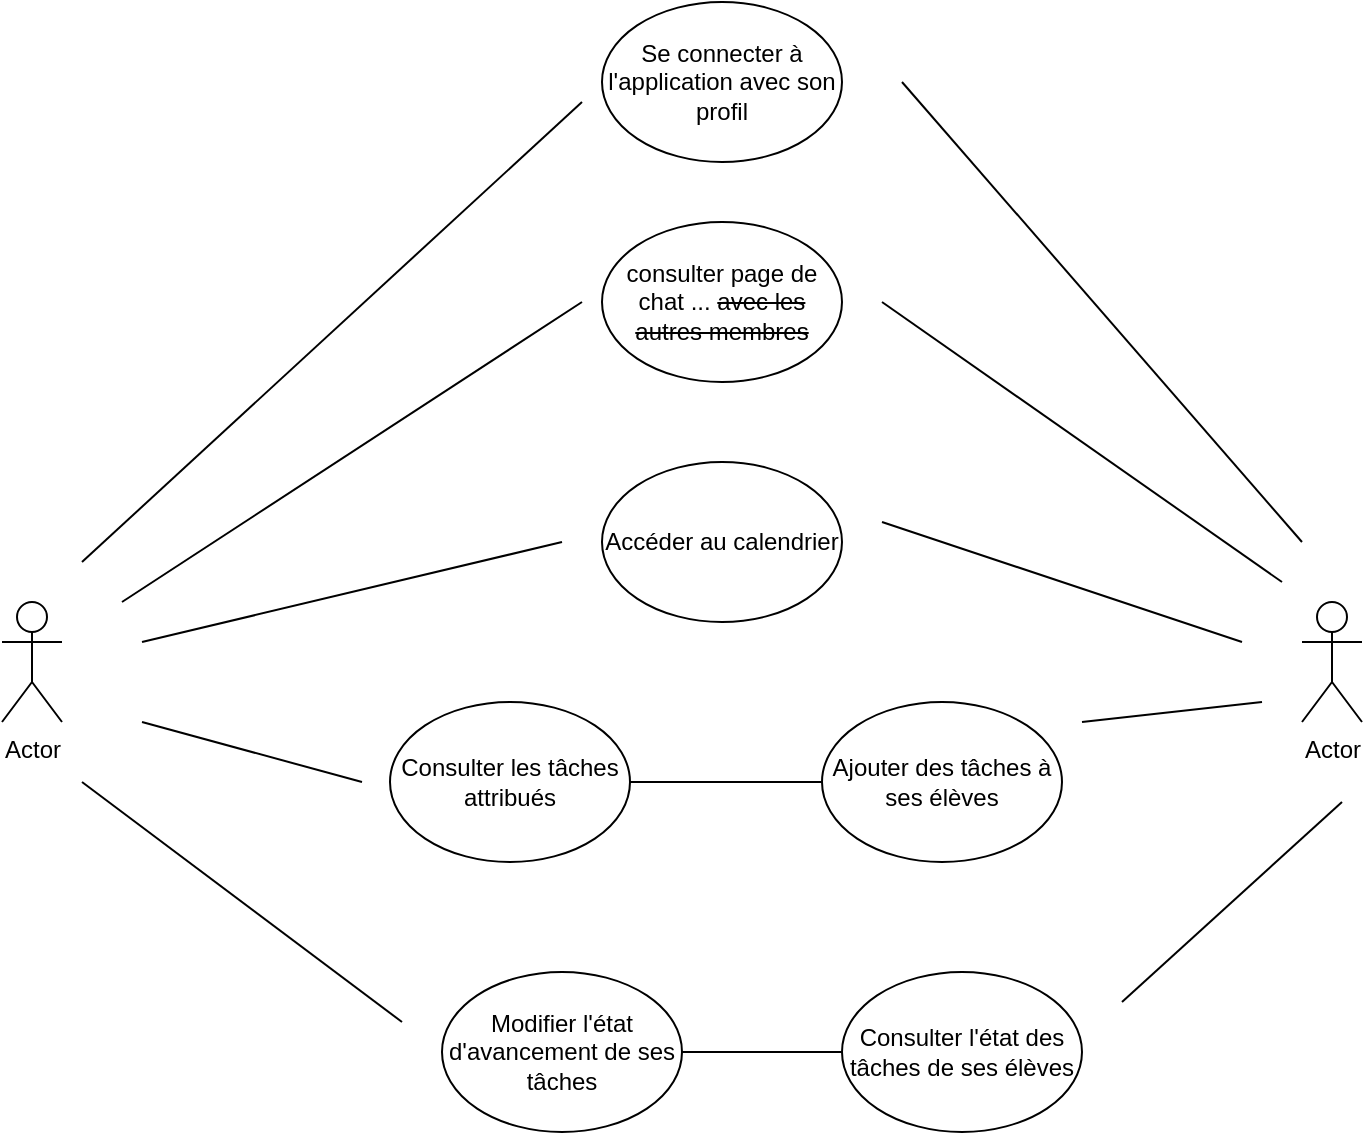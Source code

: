 <mxfile version="16.6.6" type="github">
  <diagram id="mIrYiXD2yhWdSV0pWGIl" name="Page-1">
    <mxGraphModel dx="1221" dy="644" grid="1" gridSize="10" guides="1" tooltips="1" connect="1" arrows="1" fold="1" page="1" pageScale="1" pageWidth="827" pageHeight="1169" math="0" shadow="0">
      <root>
        <mxCell id="0" />
        <mxCell id="1" parent="0" />
        <mxCell id="Xn0hfhzmvpkieO9TT6ff-2" value="Actor" style="shape=umlActor;verticalLabelPosition=bottom;verticalAlign=top;html=1;outlineConnect=0;" parent="1" vertex="1">
          <mxGeometry x="40" y="360" width="30" height="60" as="geometry" />
        </mxCell>
        <mxCell id="Xn0hfhzmvpkieO9TT6ff-4" value="consulter page de chat ... &lt;strike&gt;avec les autres membres&lt;/strike&gt;" style="ellipse;whiteSpace=wrap;html=1;" parent="1" vertex="1">
          <mxGeometry x="340" y="170" width="120" height="80" as="geometry" />
        </mxCell>
        <mxCell id="Xn0hfhzmvpkieO9TT6ff-5" value="Accéder au calendrier" style="ellipse;whiteSpace=wrap;html=1;" parent="1" vertex="1">
          <mxGeometry x="340" y="290" width="120" height="80" as="geometry" />
        </mxCell>
        <mxCell id="Xn0hfhzmvpkieO9TT6ff-6" value="Consulter l&#39;état des tâches de ses élèves" style="ellipse;whiteSpace=wrap;html=1;" parent="1" vertex="1">
          <mxGeometry x="460" y="545" width="120" height="80" as="geometry" />
        </mxCell>
        <mxCell id="Xn0hfhzmvpkieO9TT6ff-7" value="Consulter les tâches attribués" style="ellipse;whiteSpace=wrap;html=1;" parent="1" vertex="1">
          <mxGeometry x="234" y="410" width="120" height="80" as="geometry" />
        </mxCell>
        <mxCell id="Xn0hfhzmvpkieO9TT6ff-8" value="Modifier l&#39;état d&#39;avancement de ses tâches" style="ellipse;whiteSpace=wrap;html=1;" parent="1" vertex="1">
          <mxGeometry x="260" y="545" width="120" height="80" as="geometry" />
        </mxCell>
        <mxCell id="Xn0hfhzmvpkieO9TT6ff-10" value="Actor" style="shape=umlActor;verticalLabelPosition=bottom;verticalAlign=top;html=1;outlineConnect=0;" parent="1" vertex="1">
          <mxGeometry x="690" y="360" width="30" height="60" as="geometry" />
        </mxCell>
        <mxCell id="Xn0hfhzmvpkieO9TT6ff-11" value="" style="endArrow=none;html=1;rounded=0;" parent="1" edge="1">
          <mxGeometry width="50" height="50" relative="1" as="geometry">
            <mxPoint x="100" y="360" as="sourcePoint" />
            <mxPoint x="330" y="210" as="targetPoint" />
          </mxGeometry>
        </mxCell>
        <mxCell id="Xn0hfhzmvpkieO9TT6ff-12" value="" style="endArrow=none;html=1;rounded=0;" parent="1" edge="1">
          <mxGeometry width="50" height="50" relative="1" as="geometry">
            <mxPoint x="110" y="380" as="sourcePoint" />
            <mxPoint x="320" y="330" as="targetPoint" />
          </mxGeometry>
        </mxCell>
        <mxCell id="Xn0hfhzmvpkieO9TT6ff-14" value="" style="endArrow=none;html=1;rounded=0;" parent="1" edge="1">
          <mxGeometry width="50" height="50" relative="1" as="geometry">
            <mxPoint x="110" y="420" as="sourcePoint" />
            <mxPoint x="220" y="450" as="targetPoint" />
          </mxGeometry>
        </mxCell>
        <mxCell id="Xn0hfhzmvpkieO9TT6ff-15" value="" style="endArrow=none;html=1;rounded=0;" parent="1" edge="1">
          <mxGeometry width="50" height="50" relative="1" as="geometry">
            <mxPoint x="80" y="450" as="sourcePoint" />
            <mxPoint x="240" y="570" as="targetPoint" />
          </mxGeometry>
        </mxCell>
        <mxCell id="Xn0hfhzmvpkieO9TT6ff-16" value="" style="endArrow=none;html=1;rounded=0;" parent="1" edge="1">
          <mxGeometry width="50" height="50" relative="1" as="geometry">
            <mxPoint x="680" y="350" as="sourcePoint" />
            <mxPoint x="480" y="210" as="targetPoint" />
          </mxGeometry>
        </mxCell>
        <mxCell id="Xn0hfhzmvpkieO9TT6ff-18" value="" style="endArrow=none;html=1;rounded=0;" parent="1" edge="1">
          <mxGeometry width="50" height="50" relative="1" as="geometry">
            <mxPoint x="580" y="420" as="sourcePoint" />
            <mxPoint x="670" y="410" as="targetPoint" />
          </mxGeometry>
        </mxCell>
        <mxCell id="Xn0hfhzmvpkieO9TT6ff-20" value="Ajouter des tâches à ses élèves" style="ellipse;whiteSpace=wrap;html=1;" parent="1" vertex="1">
          <mxGeometry x="450" y="410" width="120" height="80" as="geometry" />
        </mxCell>
        <mxCell id="Xn0hfhzmvpkieO9TT6ff-21" value="" style="endArrow=none;html=1;rounded=0;" parent="1" edge="1">
          <mxGeometry width="50" height="50" relative="1" as="geometry">
            <mxPoint x="480" y="320" as="sourcePoint" />
            <mxPoint x="660" y="380" as="targetPoint" />
          </mxGeometry>
        </mxCell>
        <mxCell id="Xn0hfhzmvpkieO9TT6ff-25" value="" style="endArrow=none;html=1;rounded=0;entryX=0;entryY=0.5;entryDx=0;entryDy=0;exitX=1;exitY=0.5;exitDx=0;exitDy=0;" parent="1" source="Xn0hfhzmvpkieO9TT6ff-7" target="Xn0hfhzmvpkieO9TT6ff-20" edge="1">
          <mxGeometry width="50" height="50" relative="1" as="geometry">
            <mxPoint x="360" y="510" as="sourcePoint" />
            <mxPoint x="410" y="460" as="targetPoint" />
          </mxGeometry>
        </mxCell>
        <mxCell id="Xn0hfhzmvpkieO9TT6ff-27" value="" style="endArrow=none;html=1;rounded=0;" parent="1" edge="1">
          <mxGeometry width="50" height="50" relative="1" as="geometry">
            <mxPoint x="600" y="560" as="sourcePoint" />
            <mxPoint x="710" y="460" as="targetPoint" />
          </mxGeometry>
        </mxCell>
        <mxCell id="Xn0hfhzmvpkieO9TT6ff-28" value="" style="endArrow=none;html=1;rounded=0;exitX=1;exitY=0.5;exitDx=0;exitDy=0;entryX=0;entryY=0.5;entryDx=0;entryDy=0;" parent="1" source="Xn0hfhzmvpkieO9TT6ff-8" target="Xn0hfhzmvpkieO9TT6ff-6" edge="1">
          <mxGeometry width="50" height="50" relative="1" as="geometry">
            <mxPoint x="410" y="580" as="sourcePoint" />
            <mxPoint x="460" y="530" as="targetPoint" />
          </mxGeometry>
        </mxCell>
        <mxCell id="u3fRqzBTcjyWJhWubPDX-1" value="Se connecter à l&#39;application avec son profil" style="ellipse;whiteSpace=wrap;html=1;" vertex="1" parent="1">
          <mxGeometry x="340" y="60" width="120" height="80" as="geometry" />
        </mxCell>
        <mxCell id="u3fRqzBTcjyWJhWubPDX-2" value="" style="endArrow=none;html=1;rounded=0;" edge="1" parent="1">
          <mxGeometry width="50" height="50" relative="1" as="geometry">
            <mxPoint x="80" y="340" as="sourcePoint" />
            <mxPoint x="330" y="110" as="targetPoint" />
          </mxGeometry>
        </mxCell>
        <mxCell id="u3fRqzBTcjyWJhWubPDX-3" value="" style="endArrow=none;html=1;rounded=0;" edge="1" parent="1">
          <mxGeometry width="50" height="50" relative="1" as="geometry">
            <mxPoint x="490" y="100" as="sourcePoint" />
            <mxPoint x="690" y="330" as="targetPoint" />
          </mxGeometry>
        </mxCell>
      </root>
    </mxGraphModel>
  </diagram>
</mxfile>
